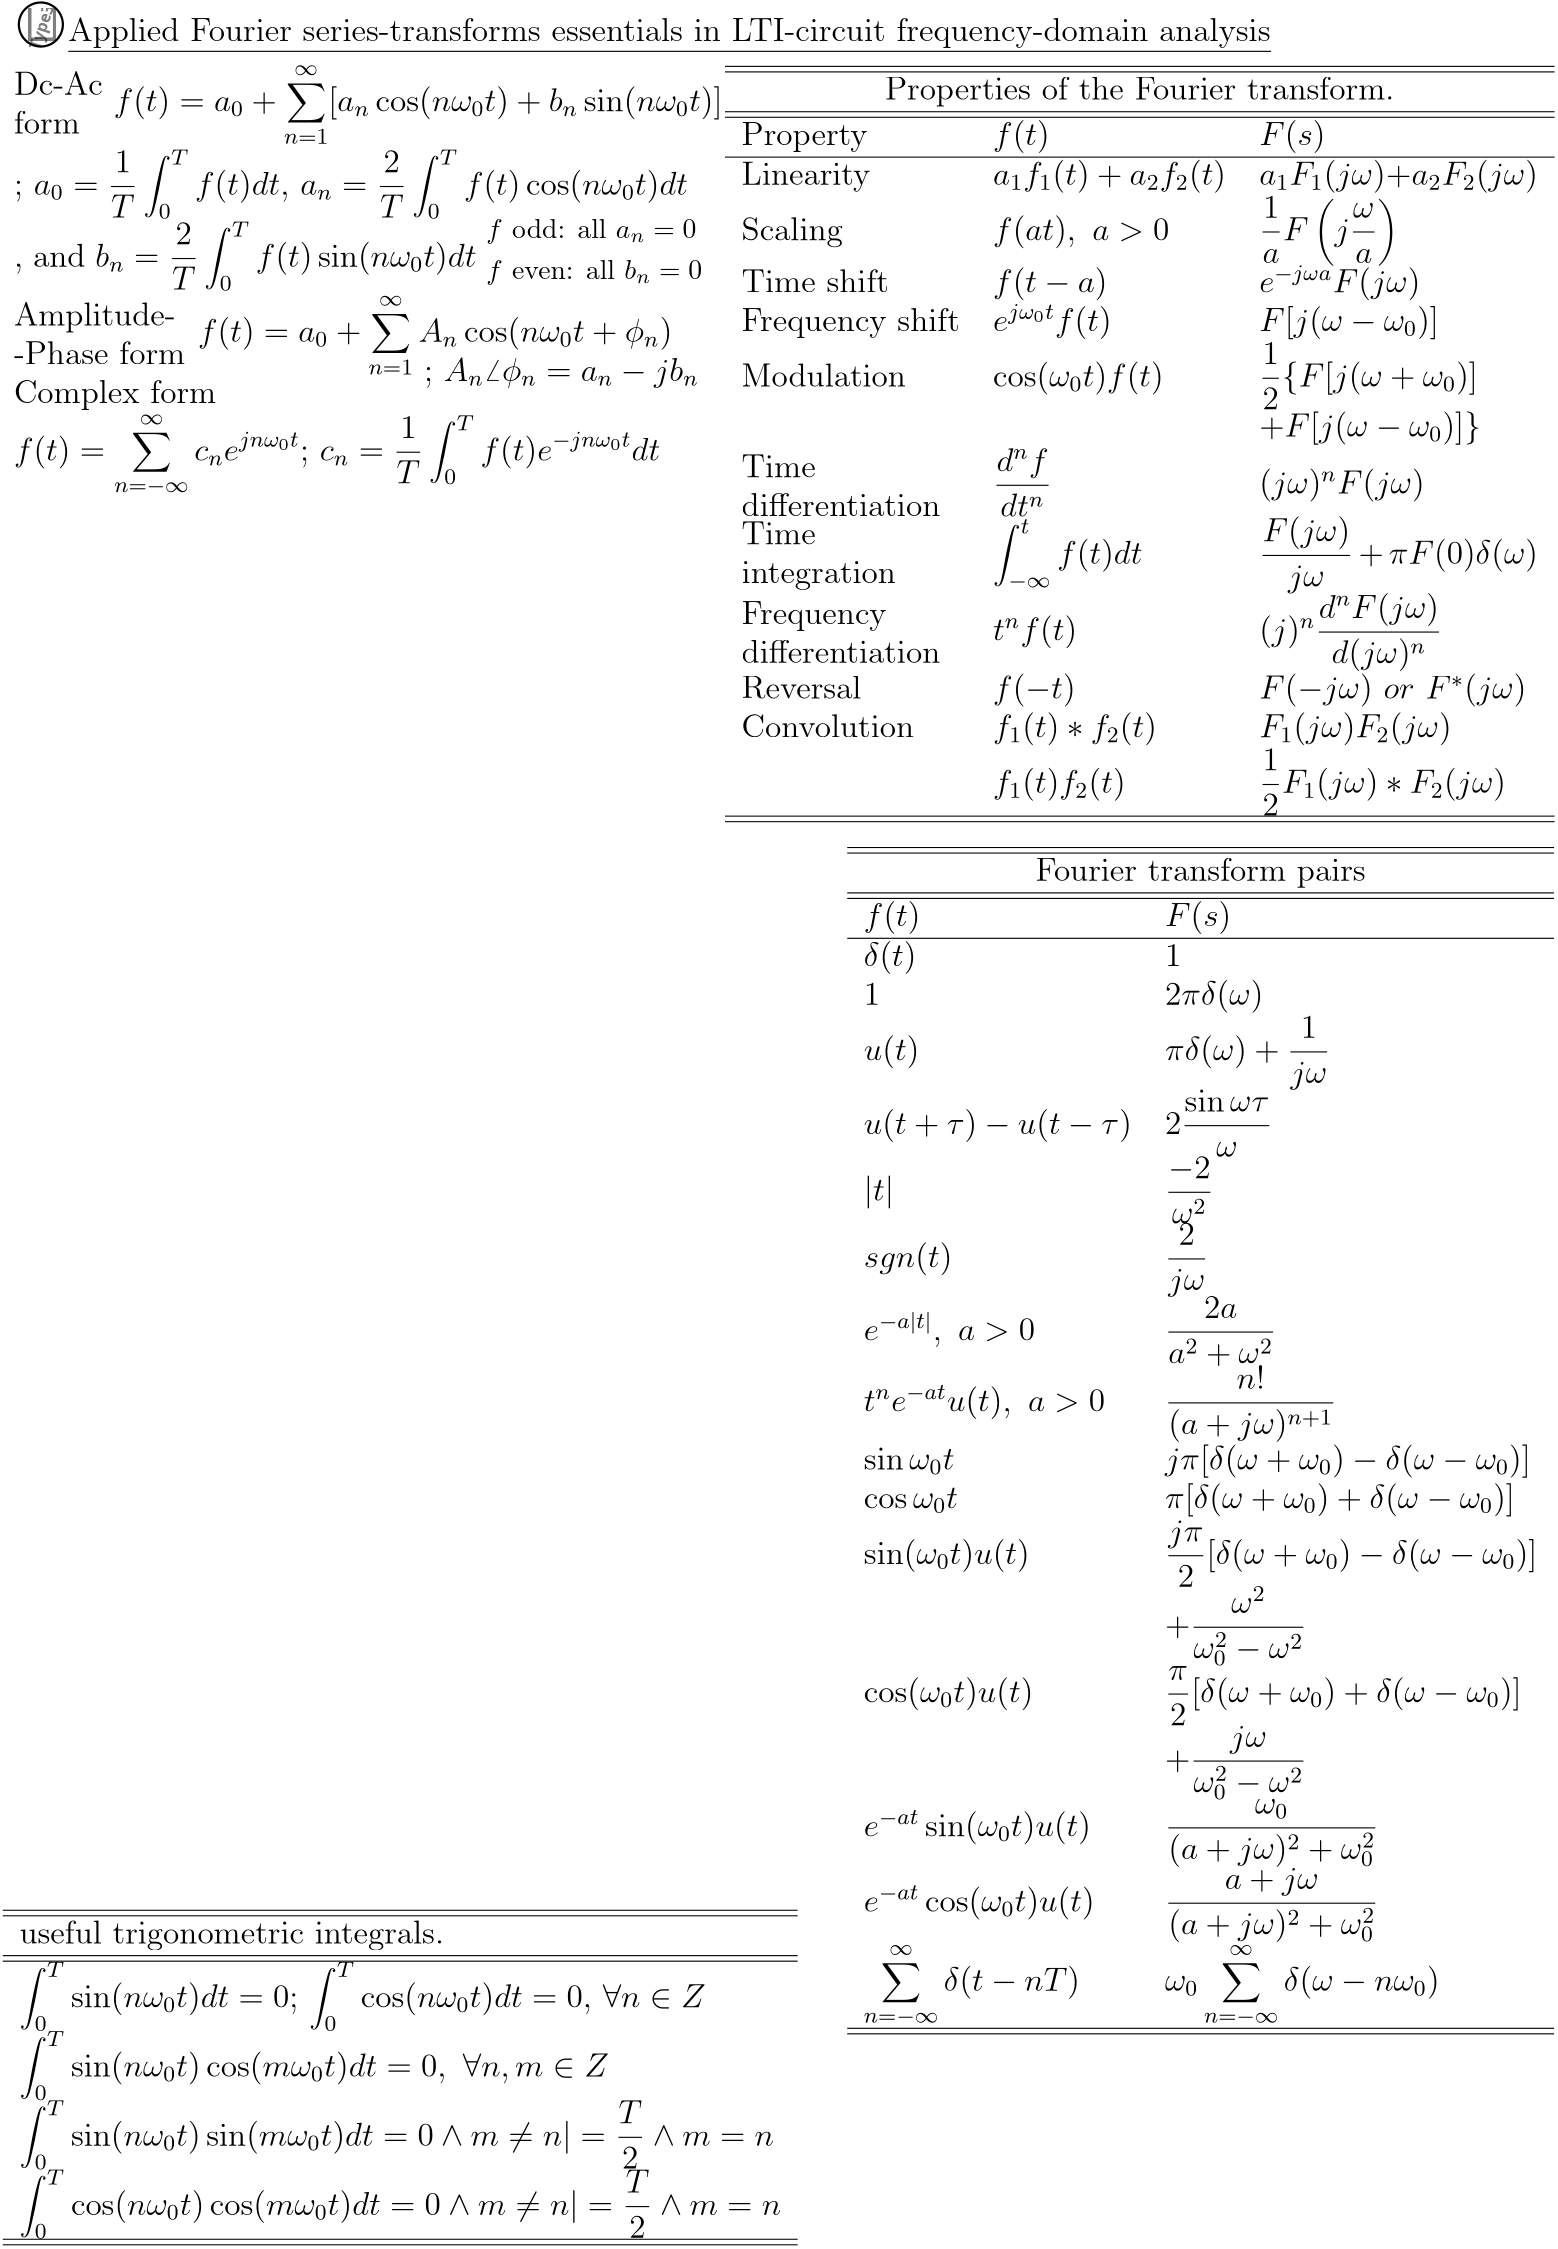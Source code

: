 <?xml version="1.0"?>
<!DOCTYPE ipe SYSTEM "ipe.dtd">
<ipe version="70005" creator="Ipe 7.1.4">
<info created="D:20131217163242" modified="D:20131219161845"/>
<ipestyle name="basic">
<symbol name="arrow/arc(spx)">
<path stroke="sym-stroke" fill="sym-stroke" pen="sym-pen">
0 0 m
-1 0.333 l
-1 -0.333 l
h
</path>
</symbol>
<symbol name="arrow/farc(spx)">
<path stroke="sym-stroke" fill="white" pen="sym-pen">
0 0 m
-1 0.333 l
-1 -0.333 l
h
</path>
</symbol>
<symbol name="mark/circle(sx)" transformations="translations">
<path fill="sym-stroke">
0.6 0 0 0.6 0 0 e
0.4 0 0 0.4 0 0 e
</path>
</symbol>
<symbol name="mark/disk(sx)" transformations="translations">
<path fill="sym-stroke">
0.6 0 0 0.6 0 0 e
</path>
</symbol>
<symbol name="mark/fdisk(sfx)" transformations="translations">
<group>
<path fill="sym-fill">
0.5 0 0 0.5 0 0 e
</path>
<path fill="sym-stroke" fillrule="eofill">
0.6 0 0 0.6 0 0 e
0.4 0 0 0.4 0 0 e
</path>
</group>
</symbol>
<symbol name="mark/box(sx)" transformations="translations">
<path fill="sym-stroke" fillrule="eofill">
-0.6 -0.6 m
0.6 -0.6 l
0.6 0.6 l
-0.6 0.6 l
h
-0.4 -0.4 m
0.4 -0.4 l
0.4 0.4 l
-0.4 0.4 l
h
</path>
</symbol>
<symbol name="mark/square(sx)" transformations="translations">
<path fill="sym-stroke">
-0.6 -0.6 m
0.6 -0.6 l
0.6 0.6 l
-0.6 0.6 l
h
</path>
</symbol>
<symbol name="mark/fsquare(sfx)" transformations="translations">
<group>
<path fill="sym-fill">
-0.5 -0.5 m
0.5 -0.5 l
0.5 0.5 l
-0.5 0.5 l
h
</path>
<path fill="sym-stroke" fillrule="eofill">
-0.6 -0.6 m
0.6 -0.6 l
0.6 0.6 l
-0.6 0.6 l
h
-0.4 -0.4 m
0.4 -0.4 l
0.4 0.4 l
-0.4 0.4 l
h
</path>
</group>
</symbol>
<symbol name="mark/cross(sx)" transformations="translations">
<group>
<path fill="sym-stroke">
-0.43 -0.57 m
0.57 0.43 l
0.43 0.57 l
-0.57 -0.43 l
h
</path>
<path fill="sym-stroke">
-0.43 0.57 m
0.57 -0.43 l
0.43 -0.57 l
-0.57 0.43 l
h
</path>
</group>
</symbol>
<symbol name="arrow/fnormal(spx)">
<path stroke="sym-stroke" fill="white" pen="sym-pen">
0 0 m
-1 0.333 l
-1 -0.333 l
h
</path>
</symbol>
<symbol name="arrow/pointed(spx)">
<path stroke="sym-stroke" fill="sym-stroke" pen="sym-pen">
0 0 m
-1 0.333 l
-0.8 0 l
-1 -0.333 l
h
</path>
</symbol>
<symbol name="arrow/fpointed(spx)">
<path stroke="sym-stroke" fill="white" pen="sym-pen">
0 0 m
-1 0.333 l
-0.8 0 l
-1 -0.333 l
h
</path>
</symbol>
<symbol name="arrow/linear(spx)">
<path stroke="sym-stroke" pen="sym-pen">
-1 0.333 m
0 0 l
-1 -0.333 l
</path>
</symbol>
<symbol name="arrow/fdouble(spx)">
<path stroke="sym-stroke" fill="white" pen="sym-pen">
0 0 m
-1 0.333 l
-1 -0.333 l
h
-1 0 m
-2 0.333 l
-2 -0.333 l
h
</path>
</symbol>
<symbol name="arrow/double(spx)">
<path stroke="sym-stroke" fill="sym-stroke" pen="sym-pen">
0 0 m
-1 0.333 l
-1 -0.333 l
h
-1 0 m
-2 0.333 l
-2 -0.333 l
h
</path>
</symbol>
<pen name="heavier" value="0.8"/>
<pen name="fat" value="1.2"/>
<pen name="ultrafat" value="2"/>
<symbolsize name="large" value="5"/>
<symbolsize name="small" value="2"/>
<symbolsize name="tiny" value="1.1"/>
<arrowsize name="large" value="10"/>
<arrowsize name="small" value="5"/>
<arrowsize name="tiny" value="3"/>
<color name="red" value="1 0 0"/>
<color name="green" value="0 1 0"/>
<color name="blue" value="0 0 1"/>
<color name="yellow" value="1 1 0"/>
<color name="orange" value="1 0.647 0"/>
<color name="gold" value="1 0.843 0"/>
<color name="purple" value="0.627 0.125 0.941"/>
<color name="gray" value="0.745"/>
<color name="brown" value="0.647 0.165 0.165"/>
<color name="navy" value="0 0 0.502"/>
<color name="pink" value="1 0.753 0.796"/>
<color name="seagreen" value="0.18 0.545 0.341"/>
<color name="turquoise" value="0.251 0.878 0.816"/>
<color name="violet" value="0.933 0.51 0.933"/>
<color name="darkblue" value="0 0 0.545"/>
<color name="darkcyan" value="0 0.545 0.545"/>
<color name="darkgray" value="0.663"/>
<color name="darkgreen" value="0 0.392 0"/>
<color name="darkmagenta" value="0.545 0 0.545"/>
<color name="darkorange" value="1 0.549 0"/>
<color name="darkred" value="0.545 0 0"/>
<color name="lightblue" value="0.678 0.847 0.902"/>
<color name="lightcyan" value="0.878 1 1"/>
<color name="lightgray" value="0.827"/>
<color name="lightgreen" value="0.565 0.933 0.565"/>
<color name="lightyellow" value="1 1 0.878"/>
<dashstyle name="dashed" value="[4] 0"/>
<dashstyle name="dotted" value="[1 3] 0"/>
<dashstyle name="dash dotted" value="[4 2 1 2] 0"/>
<dashstyle name="dash dot dotted" value="[4 2 1 2 1 2] 0"/>
<textsize name="large" value="\large"/>
<textsize name="Large" value="\Large"/>
<textsize name="LARGE" value="\LARGE"/>
<textsize name="huge" value="\huge"/>
<textsize name="Huge" value="\Huge"/>
<textsize name="small" value="\small"/>
<textsize name="footnote" value="\footnotesize"/>
<textsize name="tiny" value="\tiny"/>
<textstyle name="center" begin="\begin{center}" end="\end{center}"/>
<textstyle name="itemize" begin="\begin{itemize}" end="\end{itemize}"/>
<textstyle name="item" begin="\begin{itemize}\item{}" end="\end{itemize}"/>
<gridsize name="4 pts" value="4"/>
<gridsize name="8 pts (~3 mm)" value="8"/>
<gridsize name="16 pts (~6 mm)" value="16"/>
<gridsize name="32 pts (~12 mm)" value="32"/>
<gridsize name="10 pts (~3.5 mm)" value="10"/>
<gridsize name="20 pts (~7 mm)" value="20"/>
<gridsize name="14 pts (~5 mm)" value="14"/>
<gridsize name="28 pts (~10 mm)" value="28"/>
<gridsize name="56 pts (~20 mm)" value="56"/>
<anglesize name="90 deg" value="90"/>
<anglesize name="60 deg" value="60"/>
<anglesize name="45 deg" value="45"/>
<anglesize name="30 deg" value="30"/>
<anglesize name="22.5 deg" value="22.5"/>
<tiling name="falling" angle="-60" step="4" width="1"/>
<tiling name="rising" angle="30" step="4" width="1"/>
</ipestyle>
<page>
<layer name="alpha"/>
<view layers="alpha" active="alpha"/>
<text layer="alpha" matrix="1 0 0 1 -5.2968 65" transformations="translations" pos="32 752" stroke="black" type="label" width="538.583" height="11.693" depth="13.96" valign="baseline" size="large">\parbox[t]{19cm}{\textbf{\Huge{\textasteriskcentered}} \underline{Applied Fourier series-transforms essentials in LTI-circuit frequency-domain analysis}\\ 
}</text>
<path matrix="1 0 0 1 -1.2968 245" stroke="black" pen="heavier">
7.92387 0 0 7.92387 35.0052 577.927 e
</path>
<text matrix="1 0 0 1 256 20" transformations="translations" pos="24 788" stroke="black" type="label" width="298.643" height="0.061" depth="272.25" valign="baseline" size="large">\begin{tabular}[t]{llp{3.54cm}}
\hline\hline
\multicolumn{3}{c}{Properties of the Fourier transform.}\\
\hline\hline
Property&amp;$f(t)$&amp;$F(s)$\\
\hline
Linearity&amp;$a_{1}f_{1}(t)+a_{2}f_{2}(t)$&amp;$a_{1}F_{1}(j\omega)+a_{2}F_{2}(j\omega)$\\
Scaling&amp;$f(at),\ a&gt;0$&amp;$\displaystyle\frac{1}{a}F\left(j\frac{\omega}{a}\right)$\\
Time shift&amp;$f(t-a)$&amp;$e^{-j\omega a}F(j\omega)$\\
Frequency shift&amp;$e^{j\omega_{0}t}f(t)$&amp;$F[j(\omega-\omega_{0})]$\\
Modulation&amp;$\cos (\omega_{0}t)f(t)$&amp;$\displaystyle\frac{1}{2}\{F[j(\omega+\omega_{0})]$\\&amp;&amp;$+F[j(\omega-\omega_{0})]\}$\\
\parbox[c]{2cm}{Time\\ differentiation}&amp;$\displaystyle\frac{d^{n}f}{dt^{n}}$&amp;$(j\omega)^{n}F(j\omega)$\\ 
\parbox[c]{2cm}{Time\\ integration}&amp;$\displaystyle\int_{-\infty}^{t}f(t)dt$&amp;$\displaystyle\frac{F(j\omega)}{j\omega}+\pi F(0)\delta(\omega)$\\ \parbox[c]{2cm}{
Frequency\\ differentiation}&amp;$t^{n}f(t)$&amp;$(j)^{n}\displaystyle\frac{d^{n}F(j\omega)}{d(j\omega)^{n}}$\\ 
Reversal&amp;$f(-t)$&amp;$F(-j\omega)\ or\ F^{*}(j\omega)$\\
Convolution&amp;$f_{1}(t)\ast f_{2}(t)$&amp;$F_{1}(j\omega)F_{2}(j\omega)$\\
&amp;$f_{1}(t)f_{2}(t)$&amp;$\displaystyle\frac{1}{2}F_{1}(j\omega)\ast F_{2}(j\omega)$\\
\hline\hline
\end{tabular}</text>
<text matrix="1 0 0 1 -188 -373.633" transformations="translations" pos="512 684" stroke="black" type="label" width="254.454" height="216.472" depth="211" valign="baseline" size="large">\begin{tabular}{ll}
\hline\hline
\multicolumn{2}{c}{Fourier transform pairs}\\
\hline\hline
$f(t)$&amp;$F(s)$\\
\hline
$\delta(t)$&amp;$1$\\
$1$&amp;$2\pi \delta(\omega)$\\
$u(t)$&amp;$\pi\delta(\omega)+\displaystyle\frac{1}{j\omega}$\\
$u(t+\tau)-u(t-\tau)$&amp;$\displaystyle 2\frac{\sin \omega\tau}{\omega}$\\
$|t|$&amp;$\displaystyle\frac{-2}{\omega^{2}}$\\
$sgn(t)$&amp;$\displaystyle\frac{2}{j\omega}$\\
$e^{-a|t|},\ a&gt;0$&amp;$\displaystyle\frac{2a}{a^{2}+\omega^{2}}$\\
$t^{n}e^{-at}u(t),\ a&gt;0$&amp;$\displaystyle\frac{n!}{(a+j\omega)^{n+1}}$\\
$\sin\omega_{0}t$&amp;$j\pi[\delta(\omega+\omega_{0})-\delta(\omega-\omega_{0})]$\\
$\cos\omega_{0}t$&amp;$\pi[\delta(\omega+\omega_{0})+\delta(\omega-\omega_{0})]$\\
$\sin(\omega_{0}t)u(t)$&amp;$\displaystyle\frac{j\pi}{2}[\delta(\omega+\omega_{0})-\delta(\omega-\omega_{0})]$\\&amp;$+\displaystyle\frac{\omega^{2}}{\omega_{0}^{2}-\omega^{2}}$\\
$\cos(\omega_{0}t)u(t)$&amp;$\displaystyle\frac{\pi}{2}[\delta(\omega+\omega_{0})+\delta(\omega-\omega_{0})]$\\
&amp;$+\displaystyle\frac{j\omega}{\omega_{0}^{2}-\omega^{2}}$\\
$e^{-at}\sin(\omega_{0}t)u(t)$&amp;$\displaystyle\frac{\omega_{0}}{(a+j\omega)^{2}+\omega_{0}^{2}}$\\
$e^{-at}\cos(\omega_{0}t)u(t)$&amp;$\displaystyle\frac{a+j\omega}{(a+j\omega)^{2}+\omega_{0}^{2}}$\\
$\displaystyle\sum\limits_{n=-\infty}^{\infty}\delta(t-nT)$&amp;$\omega_{0}\displaystyle\sum\limits_{n=-\infty}^{\infty}\delta(\omega-n\omega_{0})$\\
\hline\hline
\end{tabular}</text>
<text matrix="1 0 0 1 -4 -644" transformations="translations" pos="24 788" stroke="black" type="label" width="286.154" height="0.257" depth="120.58" valign="baseline" size="large">\begin{tabular}[t]{l}
\hline\hline
useful trigonometric integrals.\\
\hline\hline
$\displaystyle\int_{0}^{T}\sin (n\omega_{0}t)dt=0$; $\displaystyle\int_{0}^{T}\cos (n\omega_{0}t)dt=0$, $\forall n \in Z$\\
$\displaystyle\int_{0}^{T}\sin (n\omega_{0}t)\cos(m\omega_{0}t)dt=0,\ \forall n,m \in Z$\\
$\displaystyle\int_{0}^{T}\sin (n\omega_{0}t)\sin(m\omega_{0}t)dt=0\wedge m\neq n|=\frac{T}{2}\wedge m=n$\\
$\displaystyle\int_{0}^{T}\cos (n\omega_{0}t)\cos(m\omega_{0}t)dt=0\wedge m\neq n|=\frac{T}{2}\wedge m=n$\\
\hline\hline
\end{tabular}</text>
<text matrix="1 0 0 1 0 -52" transformations="translations" pos="24 780" stroke="black" type="label" width="255.118" height="81.116" depth="75.32" valign="baseline" size="large">\begin{minipage}{9cm}
\parbox[c]{1.13cm}{Dc-Ac form} $f(t)=a_{0}+\displaystyle\sum\limits_{n=1}^{\infty}[a_{n}\cos(n\omega_{0}t)+b_{n}\sin(n\omega_{0}t)]$\\
; $a_{0}=\displaystyle\frac{1}{T}\int_{0}^{T}f(t)dt$, $a_{n}=\displaystyle\frac{2}{T}\int_{0}^{T}f(t)\cos(n\omega_{0}t)dt$\\
, and $b_{n}=\displaystyle\frac{2}{T}\int_{0}^{T}f(t)\sin(n\omega_{0}t)dt$ 
\begin{minipage}{3cm}
\normalsize
\raisebox{0.5mm}[0mm][0mm]{$f$ odd: all $a_{n}=0$}\\
\raisebox{-0.5mm}[0mm][0mm]{$f$ even: all $b_{n}=0$}
\end{minipage}\\
\parbox[c]{2.2cm}{
Amplitude- -Phase form} $f(t)=a_{0}+\displaystyle\sum\limits_{n=1}^{\infty}A_{n}\cos(n\omega_{0}t+\phi_{n})$\\
Complex form \hspace{2.5cm}\raisebox{8pt}[0pt][0pt]{; $A_{n}\angle \phi_{n}=a_{n}-jb_{n}$}\\
$f(t)=\displaystyle\sum\limits_{n=-\infty}^{\infty}c_{n}e^{jn\omega_{0}t}$; $c_{n}=\displaystyle\frac{1}{T}\int_{0}^{T}f(t)e^{-jn\omega_{0}t}dt$
\end{minipage}</text>
</page>
</ipe>
